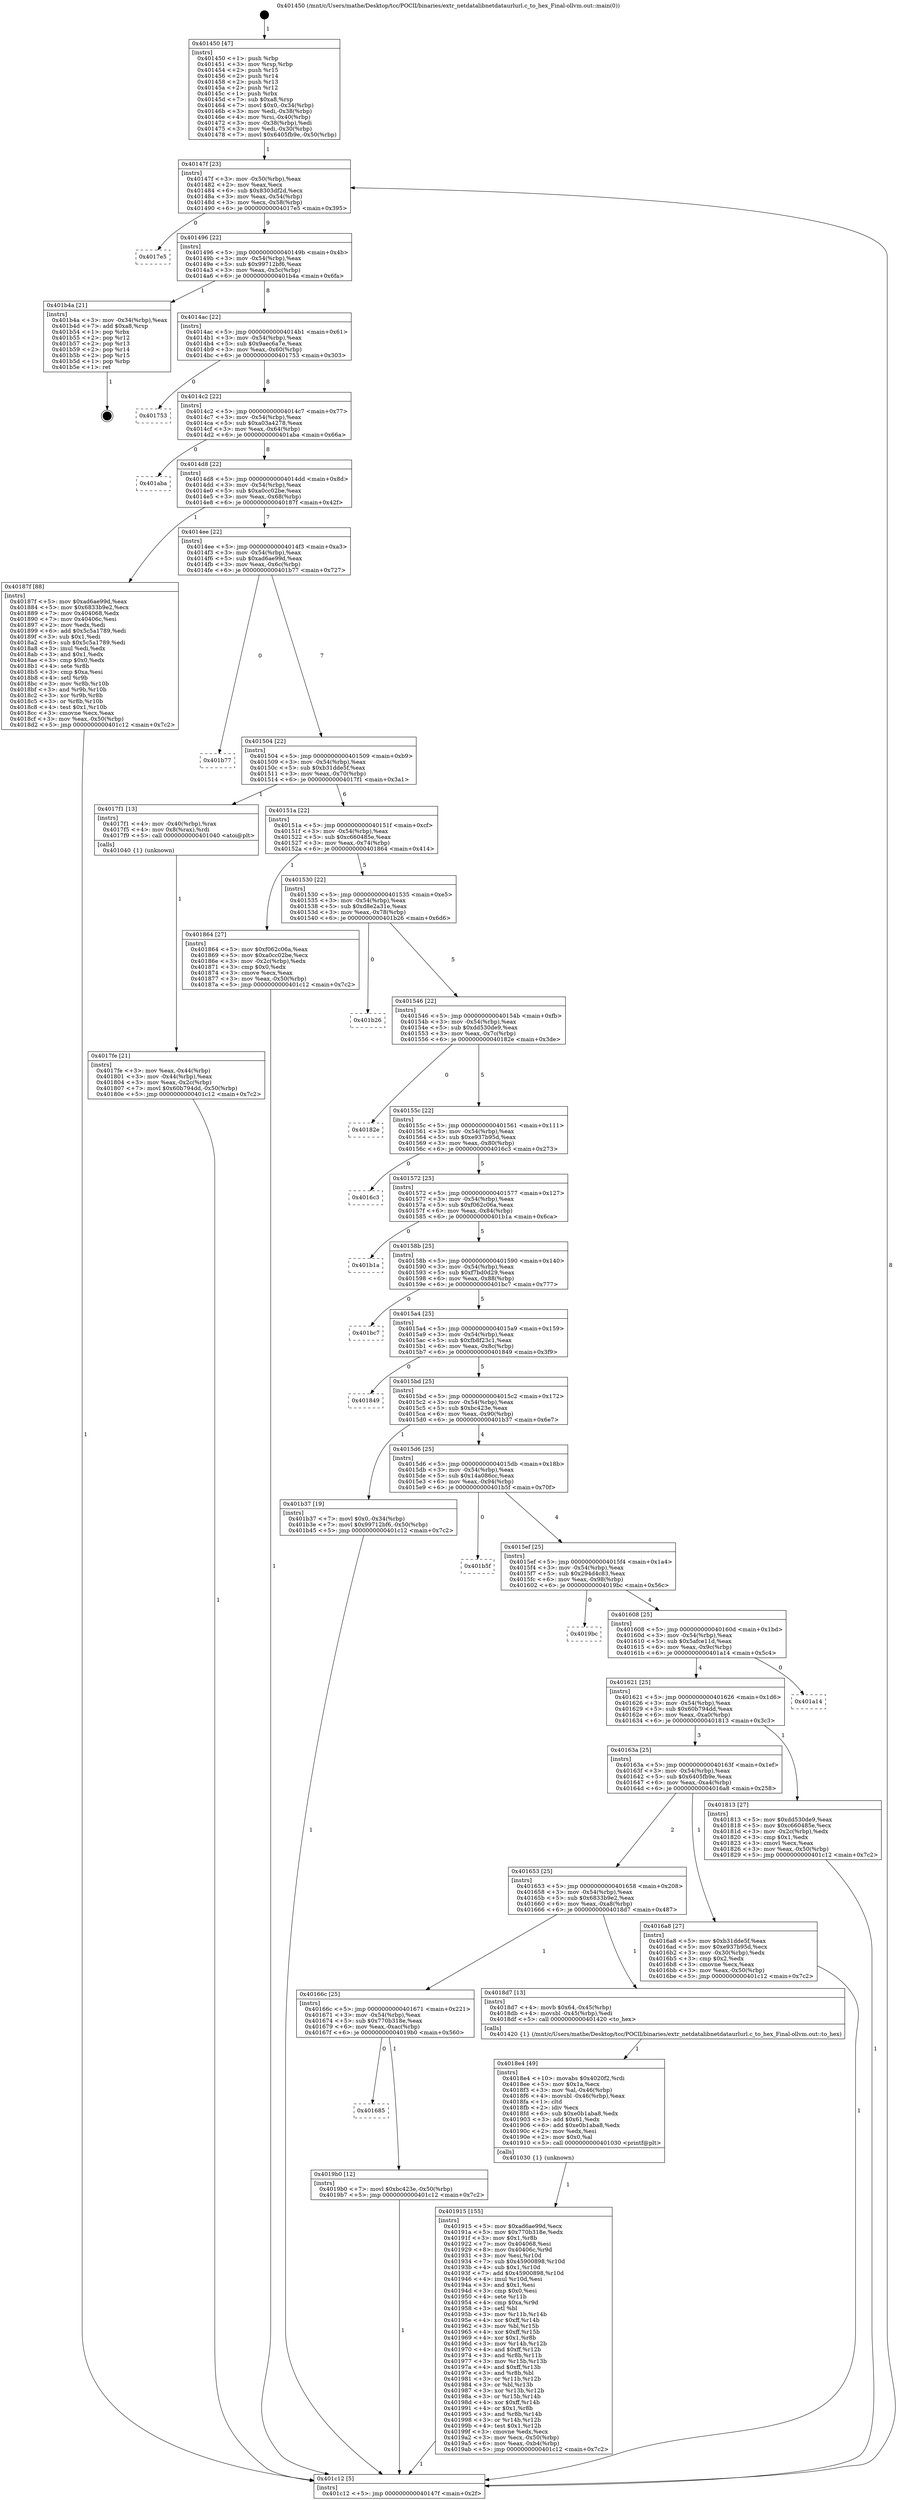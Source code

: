 digraph "0x401450" {
  label = "0x401450 (/mnt/c/Users/mathe/Desktop/tcc/POCII/binaries/extr_netdatalibnetdataurlurl.c_to_hex_Final-ollvm.out::main(0))"
  labelloc = "t"
  node[shape=record]

  Entry [label="",width=0.3,height=0.3,shape=circle,fillcolor=black,style=filled]
  "0x40147f" [label="{
     0x40147f [23]\l
     | [instrs]\l
     &nbsp;&nbsp;0x40147f \<+3\>: mov -0x50(%rbp),%eax\l
     &nbsp;&nbsp;0x401482 \<+2\>: mov %eax,%ecx\l
     &nbsp;&nbsp;0x401484 \<+6\>: sub $0x8303df2d,%ecx\l
     &nbsp;&nbsp;0x40148a \<+3\>: mov %eax,-0x54(%rbp)\l
     &nbsp;&nbsp;0x40148d \<+3\>: mov %ecx,-0x58(%rbp)\l
     &nbsp;&nbsp;0x401490 \<+6\>: je 00000000004017e5 \<main+0x395\>\l
  }"]
  "0x4017e5" [label="{
     0x4017e5\l
  }", style=dashed]
  "0x401496" [label="{
     0x401496 [22]\l
     | [instrs]\l
     &nbsp;&nbsp;0x401496 \<+5\>: jmp 000000000040149b \<main+0x4b\>\l
     &nbsp;&nbsp;0x40149b \<+3\>: mov -0x54(%rbp),%eax\l
     &nbsp;&nbsp;0x40149e \<+5\>: sub $0x99712bf6,%eax\l
     &nbsp;&nbsp;0x4014a3 \<+3\>: mov %eax,-0x5c(%rbp)\l
     &nbsp;&nbsp;0x4014a6 \<+6\>: je 0000000000401b4a \<main+0x6fa\>\l
  }"]
  Exit [label="",width=0.3,height=0.3,shape=circle,fillcolor=black,style=filled,peripheries=2]
  "0x401b4a" [label="{
     0x401b4a [21]\l
     | [instrs]\l
     &nbsp;&nbsp;0x401b4a \<+3\>: mov -0x34(%rbp),%eax\l
     &nbsp;&nbsp;0x401b4d \<+7\>: add $0xa8,%rsp\l
     &nbsp;&nbsp;0x401b54 \<+1\>: pop %rbx\l
     &nbsp;&nbsp;0x401b55 \<+2\>: pop %r12\l
     &nbsp;&nbsp;0x401b57 \<+2\>: pop %r13\l
     &nbsp;&nbsp;0x401b59 \<+2\>: pop %r14\l
     &nbsp;&nbsp;0x401b5b \<+2\>: pop %r15\l
     &nbsp;&nbsp;0x401b5d \<+1\>: pop %rbp\l
     &nbsp;&nbsp;0x401b5e \<+1\>: ret\l
  }"]
  "0x4014ac" [label="{
     0x4014ac [22]\l
     | [instrs]\l
     &nbsp;&nbsp;0x4014ac \<+5\>: jmp 00000000004014b1 \<main+0x61\>\l
     &nbsp;&nbsp;0x4014b1 \<+3\>: mov -0x54(%rbp),%eax\l
     &nbsp;&nbsp;0x4014b4 \<+5\>: sub $0x9aec6a7e,%eax\l
     &nbsp;&nbsp;0x4014b9 \<+3\>: mov %eax,-0x60(%rbp)\l
     &nbsp;&nbsp;0x4014bc \<+6\>: je 0000000000401753 \<main+0x303\>\l
  }"]
  "0x401685" [label="{
     0x401685\l
  }", style=dashed]
  "0x401753" [label="{
     0x401753\l
  }", style=dashed]
  "0x4014c2" [label="{
     0x4014c2 [22]\l
     | [instrs]\l
     &nbsp;&nbsp;0x4014c2 \<+5\>: jmp 00000000004014c7 \<main+0x77\>\l
     &nbsp;&nbsp;0x4014c7 \<+3\>: mov -0x54(%rbp),%eax\l
     &nbsp;&nbsp;0x4014ca \<+5\>: sub $0xa03a4278,%eax\l
     &nbsp;&nbsp;0x4014cf \<+3\>: mov %eax,-0x64(%rbp)\l
     &nbsp;&nbsp;0x4014d2 \<+6\>: je 0000000000401aba \<main+0x66a\>\l
  }"]
  "0x4019b0" [label="{
     0x4019b0 [12]\l
     | [instrs]\l
     &nbsp;&nbsp;0x4019b0 \<+7\>: movl $0xbc423e,-0x50(%rbp)\l
     &nbsp;&nbsp;0x4019b7 \<+5\>: jmp 0000000000401c12 \<main+0x7c2\>\l
  }"]
  "0x401aba" [label="{
     0x401aba\l
  }", style=dashed]
  "0x4014d8" [label="{
     0x4014d8 [22]\l
     | [instrs]\l
     &nbsp;&nbsp;0x4014d8 \<+5\>: jmp 00000000004014dd \<main+0x8d\>\l
     &nbsp;&nbsp;0x4014dd \<+3\>: mov -0x54(%rbp),%eax\l
     &nbsp;&nbsp;0x4014e0 \<+5\>: sub $0xa0cc02be,%eax\l
     &nbsp;&nbsp;0x4014e5 \<+3\>: mov %eax,-0x68(%rbp)\l
     &nbsp;&nbsp;0x4014e8 \<+6\>: je 000000000040187f \<main+0x42f\>\l
  }"]
  "0x401915" [label="{
     0x401915 [155]\l
     | [instrs]\l
     &nbsp;&nbsp;0x401915 \<+5\>: mov $0xad6ae99d,%ecx\l
     &nbsp;&nbsp;0x40191a \<+5\>: mov $0x770b318e,%edx\l
     &nbsp;&nbsp;0x40191f \<+3\>: mov $0x1,%r8b\l
     &nbsp;&nbsp;0x401922 \<+7\>: mov 0x404068,%esi\l
     &nbsp;&nbsp;0x401929 \<+8\>: mov 0x40406c,%r9d\l
     &nbsp;&nbsp;0x401931 \<+3\>: mov %esi,%r10d\l
     &nbsp;&nbsp;0x401934 \<+7\>: sub $0x45900898,%r10d\l
     &nbsp;&nbsp;0x40193b \<+4\>: sub $0x1,%r10d\l
     &nbsp;&nbsp;0x40193f \<+7\>: add $0x45900898,%r10d\l
     &nbsp;&nbsp;0x401946 \<+4\>: imul %r10d,%esi\l
     &nbsp;&nbsp;0x40194a \<+3\>: and $0x1,%esi\l
     &nbsp;&nbsp;0x40194d \<+3\>: cmp $0x0,%esi\l
     &nbsp;&nbsp;0x401950 \<+4\>: sete %r11b\l
     &nbsp;&nbsp;0x401954 \<+4\>: cmp $0xa,%r9d\l
     &nbsp;&nbsp;0x401958 \<+3\>: setl %bl\l
     &nbsp;&nbsp;0x40195b \<+3\>: mov %r11b,%r14b\l
     &nbsp;&nbsp;0x40195e \<+4\>: xor $0xff,%r14b\l
     &nbsp;&nbsp;0x401962 \<+3\>: mov %bl,%r15b\l
     &nbsp;&nbsp;0x401965 \<+4\>: xor $0xff,%r15b\l
     &nbsp;&nbsp;0x401969 \<+4\>: xor $0x1,%r8b\l
     &nbsp;&nbsp;0x40196d \<+3\>: mov %r14b,%r12b\l
     &nbsp;&nbsp;0x401970 \<+4\>: and $0xff,%r12b\l
     &nbsp;&nbsp;0x401974 \<+3\>: and %r8b,%r11b\l
     &nbsp;&nbsp;0x401977 \<+3\>: mov %r15b,%r13b\l
     &nbsp;&nbsp;0x40197a \<+4\>: and $0xff,%r13b\l
     &nbsp;&nbsp;0x40197e \<+3\>: and %r8b,%bl\l
     &nbsp;&nbsp;0x401981 \<+3\>: or %r11b,%r12b\l
     &nbsp;&nbsp;0x401984 \<+3\>: or %bl,%r13b\l
     &nbsp;&nbsp;0x401987 \<+3\>: xor %r13b,%r12b\l
     &nbsp;&nbsp;0x40198a \<+3\>: or %r15b,%r14b\l
     &nbsp;&nbsp;0x40198d \<+4\>: xor $0xff,%r14b\l
     &nbsp;&nbsp;0x401991 \<+4\>: or $0x1,%r8b\l
     &nbsp;&nbsp;0x401995 \<+3\>: and %r8b,%r14b\l
     &nbsp;&nbsp;0x401998 \<+3\>: or %r14b,%r12b\l
     &nbsp;&nbsp;0x40199b \<+4\>: test $0x1,%r12b\l
     &nbsp;&nbsp;0x40199f \<+3\>: cmovne %edx,%ecx\l
     &nbsp;&nbsp;0x4019a2 \<+3\>: mov %ecx,-0x50(%rbp)\l
     &nbsp;&nbsp;0x4019a5 \<+6\>: mov %eax,-0xb4(%rbp)\l
     &nbsp;&nbsp;0x4019ab \<+5\>: jmp 0000000000401c12 \<main+0x7c2\>\l
  }"]
  "0x40187f" [label="{
     0x40187f [88]\l
     | [instrs]\l
     &nbsp;&nbsp;0x40187f \<+5\>: mov $0xad6ae99d,%eax\l
     &nbsp;&nbsp;0x401884 \<+5\>: mov $0x6833b9e2,%ecx\l
     &nbsp;&nbsp;0x401889 \<+7\>: mov 0x404068,%edx\l
     &nbsp;&nbsp;0x401890 \<+7\>: mov 0x40406c,%esi\l
     &nbsp;&nbsp;0x401897 \<+2\>: mov %edx,%edi\l
     &nbsp;&nbsp;0x401899 \<+6\>: add $0x5c5a1789,%edi\l
     &nbsp;&nbsp;0x40189f \<+3\>: sub $0x1,%edi\l
     &nbsp;&nbsp;0x4018a2 \<+6\>: sub $0x5c5a1789,%edi\l
     &nbsp;&nbsp;0x4018a8 \<+3\>: imul %edi,%edx\l
     &nbsp;&nbsp;0x4018ab \<+3\>: and $0x1,%edx\l
     &nbsp;&nbsp;0x4018ae \<+3\>: cmp $0x0,%edx\l
     &nbsp;&nbsp;0x4018b1 \<+4\>: sete %r8b\l
     &nbsp;&nbsp;0x4018b5 \<+3\>: cmp $0xa,%esi\l
     &nbsp;&nbsp;0x4018b8 \<+4\>: setl %r9b\l
     &nbsp;&nbsp;0x4018bc \<+3\>: mov %r8b,%r10b\l
     &nbsp;&nbsp;0x4018bf \<+3\>: and %r9b,%r10b\l
     &nbsp;&nbsp;0x4018c2 \<+3\>: xor %r9b,%r8b\l
     &nbsp;&nbsp;0x4018c5 \<+3\>: or %r8b,%r10b\l
     &nbsp;&nbsp;0x4018c8 \<+4\>: test $0x1,%r10b\l
     &nbsp;&nbsp;0x4018cc \<+3\>: cmovne %ecx,%eax\l
     &nbsp;&nbsp;0x4018cf \<+3\>: mov %eax,-0x50(%rbp)\l
     &nbsp;&nbsp;0x4018d2 \<+5\>: jmp 0000000000401c12 \<main+0x7c2\>\l
  }"]
  "0x4014ee" [label="{
     0x4014ee [22]\l
     | [instrs]\l
     &nbsp;&nbsp;0x4014ee \<+5\>: jmp 00000000004014f3 \<main+0xa3\>\l
     &nbsp;&nbsp;0x4014f3 \<+3\>: mov -0x54(%rbp),%eax\l
     &nbsp;&nbsp;0x4014f6 \<+5\>: sub $0xad6ae99d,%eax\l
     &nbsp;&nbsp;0x4014fb \<+3\>: mov %eax,-0x6c(%rbp)\l
     &nbsp;&nbsp;0x4014fe \<+6\>: je 0000000000401b77 \<main+0x727\>\l
  }"]
  "0x4018e4" [label="{
     0x4018e4 [49]\l
     | [instrs]\l
     &nbsp;&nbsp;0x4018e4 \<+10\>: movabs $0x4020f2,%rdi\l
     &nbsp;&nbsp;0x4018ee \<+5\>: mov $0x1a,%ecx\l
     &nbsp;&nbsp;0x4018f3 \<+3\>: mov %al,-0x46(%rbp)\l
     &nbsp;&nbsp;0x4018f6 \<+4\>: movsbl -0x46(%rbp),%eax\l
     &nbsp;&nbsp;0x4018fa \<+1\>: cltd\l
     &nbsp;&nbsp;0x4018fb \<+2\>: idiv %ecx\l
     &nbsp;&nbsp;0x4018fd \<+6\>: sub $0xe0b1aba8,%edx\l
     &nbsp;&nbsp;0x401903 \<+3\>: add $0x61,%edx\l
     &nbsp;&nbsp;0x401906 \<+6\>: add $0xe0b1aba8,%edx\l
     &nbsp;&nbsp;0x40190c \<+2\>: mov %edx,%esi\l
     &nbsp;&nbsp;0x40190e \<+2\>: mov $0x0,%al\l
     &nbsp;&nbsp;0x401910 \<+5\>: call 0000000000401030 \<printf@plt\>\l
     | [calls]\l
     &nbsp;&nbsp;0x401030 \{1\} (unknown)\l
  }"]
  "0x401b77" [label="{
     0x401b77\l
  }", style=dashed]
  "0x401504" [label="{
     0x401504 [22]\l
     | [instrs]\l
     &nbsp;&nbsp;0x401504 \<+5\>: jmp 0000000000401509 \<main+0xb9\>\l
     &nbsp;&nbsp;0x401509 \<+3\>: mov -0x54(%rbp),%eax\l
     &nbsp;&nbsp;0x40150c \<+5\>: sub $0xb31dde5f,%eax\l
     &nbsp;&nbsp;0x401511 \<+3\>: mov %eax,-0x70(%rbp)\l
     &nbsp;&nbsp;0x401514 \<+6\>: je 00000000004017f1 \<main+0x3a1\>\l
  }"]
  "0x40166c" [label="{
     0x40166c [25]\l
     | [instrs]\l
     &nbsp;&nbsp;0x40166c \<+5\>: jmp 0000000000401671 \<main+0x221\>\l
     &nbsp;&nbsp;0x401671 \<+3\>: mov -0x54(%rbp),%eax\l
     &nbsp;&nbsp;0x401674 \<+5\>: sub $0x770b318e,%eax\l
     &nbsp;&nbsp;0x401679 \<+6\>: mov %eax,-0xac(%rbp)\l
     &nbsp;&nbsp;0x40167f \<+6\>: je 00000000004019b0 \<main+0x560\>\l
  }"]
  "0x4017f1" [label="{
     0x4017f1 [13]\l
     | [instrs]\l
     &nbsp;&nbsp;0x4017f1 \<+4\>: mov -0x40(%rbp),%rax\l
     &nbsp;&nbsp;0x4017f5 \<+4\>: mov 0x8(%rax),%rdi\l
     &nbsp;&nbsp;0x4017f9 \<+5\>: call 0000000000401040 \<atoi@plt\>\l
     | [calls]\l
     &nbsp;&nbsp;0x401040 \{1\} (unknown)\l
  }"]
  "0x40151a" [label="{
     0x40151a [22]\l
     | [instrs]\l
     &nbsp;&nbsp;0x40151a \<+5\>: jmp 000000000040151f \<main+0xcf\>\l
     &nbsp;&nbsp;0x40151f \<+3\>: mov -0x54(%rbp),%eax\l
     &nbsp;&nbsp;0x401522 \<+5\>: sub $0xc660485e,%eax\l
     &nbsp;&nbsp;0x401527 \<+3\>: mov %eax,-0x74(%rbp)\l
     &nbsp;&nbsp;0x40152a \<+6\>: je 0000000000401864 \<main+0x414\>\l
  }"]
  "0x4018d7" [label="{
     0x4018d7 [13]\l
     | [instrs]\l
     &nbsp;&nbsp;0x4018d7 \<+4\>: movb $0x64,-0x45(%rbp)\l
     &nbsp;&nbsp;0x4018db \<+4\>: movsbl -0x45(%rbp),%edi\l
     &nbsp;&nbsp;0x4018df \<+5\>: call 0000000000401420 \<to_hex\>\l
     | [calls]\l
     &nbsp;&nbsp;0x401420 \{1\} (/mnt/c/Users/mathe/Desktop/tcc/POCII/binaries/extr_netdatalibnetdataurlurl.c_to_hex_Final-ollvm.out::to_hex)\l
  }"]
  "0x401864" [label="{
     0x401864 [27]\l
     | [instrs]\l
     &nbsp;&nbsp;0x401864 \<+5\>: mov $0xf062c06a,%eax\l
     &nbsp;&nbsp;0x401869 \<+5\>: mov $0xa0cc02be,%ecx\l
     &nbsp;&nbsp;0x40186e \<+3\>: mov -0x2c(%rbp),%edx\l
     &nbsp;&nbsp;0x401871 \<+3\>: cmp $0x0,%edx\l
     &nbsp;&nbsp;0x401874 \<+3\>: cmove %ecx,%eax\l
     &nbsp;&nbsp;0x401877 \<+3\>: mov %eax,-0x50(%rbp)\l
     &nbsp;&nbsp;0x40187a \<+5\>: jmp 0000000000401c12 \<main+0x7c2\>\l
  }"]
  "0x401530" [label="{
     0x401530 [22]\l
     | [instrs]\l
     &nbsp;&nbsp;0x401530 \<+5\>: jmp 0000000000401535 \<main+0xe5\>\l
     &nbsp;&nbsp;0x401535 \<+3\>: mov -0x54(%rbp),%eax\l
     &nbsp;&nbsp;0x401538 \<+5\>: sub $0xd8e2a31e,%eax\l
     &nbsp;&nbsp;0x40153d \<+3\>: mov %eax,-0x78(%rbp)\l
     &nbsp;&nbsp;0x401540 \<+6\>: je 0000000000401b26 \<main+0x6d6\>\l
  }"]
  "0x4017fe" [label="{
     0x4017fe [21]\l
     | [instrs]\l
     &nbsp;&nbsp;0x4017fe \<+3\>: mov %eax,-0x44(%rbp)\l
     &nbsp;&nbsp;0x401801 \<+3\>: mov -0x44(%rbp),%eax\l
     &nbsp;&nbsp;0x401804 \<+3\>: mov %eax,-0x2c(%rbp)\l
     &nbsp;&nbsp;0x401807 \<+7\>: movl $0x60b794dd,-0x50(%rbp)\l
     &nbsp;&nbsp;0x40180e \<+5\>: jmp 0000000000401c12 \<main+0x7c2\>\l
  }"]
  "0x401b26" [label="{
     0x401b26\l
  }", style=dashed]
  "0x401546" [label="{
     0x401546 [22]\l
     | [instrs]\l
     &nbsp;&nbsp;0x401546 \<+5\>: jmp 000000000040154b \<main+0xfb\>\l
     &nbsp;&nbsp;0x40154b \<+3\>: mov -0x54(%rbp),%eax\l
     &nbsp;&nbsp;0x40154e \<+5\>: sub $0xdd530de9,%eax\l
     &nbsp;&nbsp;0x401553 \<+3\>: mov %eax,-0x7c(%rbp)\l
     &nbsp;&nbsp;0x401556 \<+6\>: je 000000000040182e \<main+0x3de\>\l
  }"]
  "0x401450" [label="{
     0x401450 [47]\l
     | [instrs]\l
     &nbsp;&nbsp;0x401450 \<+1\>: push %rbp\l
     &nbsp;&nbsp;0x401451 \<+3\>: mov %rsp,%rbp\l
     &nbsp;&nbsp;0x401454 \<+2\>: push %r15\l
     &nbsp;&nbsp;0x401456 \<+2\>: push %r14\l
     &nbsp;&nbsp;0x401458 \<+2\>: push %r13\l
     &nbsp;&nbsp;0x40145a \<+2\>: push %r12\l
     &nbsp;&nbsp;0x40145c \<+1\>: push %rbx\l
     &nbsp;&nbsp;0x40145d \<+7\>: sub $0xa8,%rsp\l
     &nbsp;&nbsp;0x401464 \<+7\>: movl $0x0,-0x34(%rbp)\l
     &nbsp;&nbsp;0x40146b \<+3\>: mov %edi,-0x38(%rbp)\l
     &nbsp;&nbsp;0x40146e \<+4\>: mov %rsi,-0x40(%rbp)\l
     &nbsp;&nbsp;0x401472 \<+3\>: mov -0x38(%rbp),%edi\l
     &nbsp;&nbsp;0x401475 \<+3\>: mov %edi,-0x30(%rbp)\l
     &nbsp;&nbsp;0x401478 \<+7\>: movl $0x6405fb9e,-0x50(%rbp)\l
  }"]
  "0x40182e" [label="{
     0x40182e\l
  }", style=dashed]
  "0x40155c" [label="{
     0x40155c [22]\l
     | [instrs]\l
     &nbsp;&nbsp;0x40155c \<+5\>: jmp 0000000000401561 \<main+0x111\>\l
     &nbsp;&nbsp;0x401561 \<+3\>: mov -0x54(%rbp),%eax\l
     &nbsp;&nbsp;0x401564 \<+5\>: sub $0xe937b95d,%eax\l
     &nbsp;&nbsp;0x401569 \<+3\>: mov %eax,-0x80(%rbp)\l
     &nbsp;&nbsp;0x40156c \<+6\>: je 00000000004016c3 \<main+0x273\>\l
  }"]
  "0x401c12" [label="{
     0x401c12 [5]\l
     | [instrs]\l
     &nbsp;&nbsp;0x401c12 \<+5\>: jmp 000000000040147f \<main+0x2f\>\l
  }"]
  "0x4016c3" [label="{
     0x4016c3\l
  }", style=dashed]
  "0x401572" [label="{
     0x401572 [25]\l
     | [instrs]\l
     &nbsp;&nbsp;0x401572 \<+5\>: jmp 0000000000401577 \<main+0x127\>\l
     &nbsp;&nbsp;0x401577 \<+3\>: mov -0x54(%rbp),%eax\l
     &nbsp;&nbsp;0x40157a \<+5\>: sub $0xf062c06a,%eax\l
     &nbsp;&nbsp;0x40157f \<+6\>: mov %eax,-0x84(%rbp)\l
     &nbsp;&nbsp;0x401585 \<+6\>: je 0000000000401b1a \<main+0x6ca\>\l
  }"]
  "0x401653" [label="{
     0x401653 [25]\l
     | [instrs]\l
     &nbsp;&nbsp;0x401653 \<+5\>: jmp 0000000000401658 \<main+0x208\>\l
     &nbsp;&nbsp;0x401658 \<+3\>: mov -0x54(%rbp),%eax\l
     &nbsp;&nbsp;0x40165b \<+5\>: sub $0x6833b9e2,%eax\l
     &nbsp;&nbsp;0x401660 \<+6\>: mov %eax,-0xa8(%rbp)\l
     &nbsp;&nbsp;0x401666 \<+6\>: je 00000000004018d7 \<main+0x487\>\l
  }"]
  "0x401b1a" [label="{
     0x401b1a\l
  }", style=dashed]
  "0x40158b" [label="{
     0x40158b [25]\l
     | [instrs]\l
     &nbsp;&nbsp;0x40158b \<+5\>: jmp 0000000000401590 \<main+0x140\>\l
     &nbsp;&nbsp;0x401590 \<+3\>: mov -0x54(%rbp),%eax\l
     &nbsp;&nbsp;0x401593 \<+5\>: sub $0xf7bd0d29,%eax\l
     &nbsp;&nbsp;0x401598 \<+6\>: mov %eax,-0x88(%rbp)\l
     &nbsp;&nbsp;0x40159e \<+6\>: je 0000000000401bc7 \<main+0x777\>\l
  }"]
  "0x4016a8" [label="{
     0x4016a8 [27]\l
     | [instrs]\l
     &nbsp;&nbsp;0x4016a8 \<+5\>: mov $0xb31dde5f,%eax\l
     &nbsp;&nbsp;0x4016ad \<+5\>: mov $0xe937b95d,%ecx\l
     &nbsp;&nbsp;0x4016b2 \<+3\>: mov -0x30(%rbp),%edx\l
     &nbsp;&nbsp;0x4016b5 \<+3\>: cmp $0x2,%edx\l
     &nbsp;&nbsp;0x4016b8 \<+3\>: cmovne %ecx,%eax\l
     &nbsp;&nbsp;0x4016bb \<+3\>: mov %eax,-0x50(%rbp)\l
     &nbsp;&nbsp;0x4016be \<+5\>: jmp 0000000000401c12 \<main+0x7c2\>\l
  }"]
  "0x401bc7" [label="{
     0x401bc7\l
  }", style=dashed]
  "0x4015a4" [label="{
     0x4015a4 [25]\l
     | [instrs]\l
     &nbsp;&nbsp;0x4015a4 \<+5\>: jmp 00000000004015a9 \<main+0x159\>\l
     &nbsp;&nbsp;0x4015a9 \<+3\>: mov -0x54(%rbp),%eax\l
     &nbsp;&nbsp;0x4015ac \<+5\>: sub $0xfb8f23c1,%eax\l
     &nbsp;&nbsp;0x4015b1 \<+6\>: mov %eax,-0x8c(%rbp)\l
     &nbsp;&nbsp;0x4015b7 \<+6\>: je 0000000000401849 \<main+0x3f9\>\l
  }"]
  "0x40163a" [label="{
     0x40163a [25]\l
     | [instrs]\l
     &nbsp;&nbsp;0x40163a \<+5\>: jmp 000000000040163f \<main+0x1ef\>\l
     &nbsp;&nbsp;0x40163f \<+3\>: mov -0x54(%rbp),%eax\l
     &nbsp;&nbsp;0x401642 \<+5\>: sub $0x6405fb9e,%eax\l
     &nbsp;&nbsp;0x401647 \<+6\>: mov %eax,-0xa4(%rbp)\l
     &nbsp;&nbsp;0x40164d \<+6\>: je 00000000004016a8 \<main+0x258\>\l
  }"]
  "0x401849" [label="{
     0x401849\l
  }", style=dashed]
  "0x4015bd" [label="{
     0x4015bd [25]\l
     | [instrs]\l
     &nbsp;&nbsp;0x4015bd \<+5\>: jmp 00000000004015c2 \<main+0x172\>\l
     &nbsp;&nbsp;0x4015c2 \<+3\>: mov -0x54(%rbp),%eax\l
     &nbsp;&nbsp;0x4015c5 \<+5\>: sub $0xbc423e,%eax\l
     &nbsp;&nbsp;0x4015ca \<+6\>: mov %eax,-0x90(%rbp)\l
     &nbsp;&nbsp;0x4015d0 \<+6\>: je 0000000000401b37 \<main+0x6e7\>\l
  }"]
  "0x401813" [label="{
     0x401813 [27]\l
     | [instrs]\l
     &nbsp;&nbsp;0x401813 \<+5\>: mov $0xdd530de9,%eax\l
     &nbsp;&nbsp;0x401818 \<+5\>: mov $0xc660485e,%ecx\l
     &nbsp;&nbsp;0x40181d \<+3\>: mov -0x2c(%rbp),%edx\l
     &nbsp;&nbsp;0x401820 \<+3\>: cmp $0x1,%edx\l
     &nbsp;&nbsp;0x401823 \<+3\>: cmovl %ecx,%eax\l
     &nbsp;&nbsp;0x401826 \<+3\>: mov %eax,-0x50(%rbp)\l
     &nbsp;&nbsp;0x401829 \<+5\>: jmp 0000000000401c12 \<main+0x7c2\>\l
  }"]
  "0x401b37" [label="{
     0x401b37 [19]\l
     | [instrs]\l
     &nbsp;&nbsp;0x401b37 \<+7\>: movl $0x0,-0x34(%rbp)\l
     &nbsp;&nbsp;0x401b3e \<+7\>: movl $0x99712bf6,-0x50(%rbp)\l
     &nbsp;&nbsp;0x401b45 \<+5\>: jmp 0000000000401c12 \<main+0x7c2\>\l
  }"]
  "0x4015d6" [label="{
     0x4015d6 [25]\l
     | [instrs]\l
     &nbsp;&nbsp;0x4015d6 \<+5\>: jmp 00000000004015db \<main+0x18b\>\l
     &nbsp;&nbsp;0x4015db \<+3\>: mov -0x54(%rbp),%eax\l
     &nbsp;&nbsp;0x4015de \<+5\>: sub $0x14a086cc,%eax\l
     &nbsp;&nbsp;0x4015e3 \<+6\>: mov %eax,-0x94(%rbp)\l
     &nbsp;&nbsp;0x4015e9 \<+6\>: je 0000000000401b5f \<main+0x70f\>\l
  }"]
  "0x401621" [label="{
     0x401621 [25]\l
     | [instrs]\l
     &nbsp;&nbsp;0x401621 \<+5\>: jmp 0000000000401626 \<main+0x1d6\>\l
     &nbsp;&nbsp;0x401626 \<+3\>: mov -0x54(%rbp),%eax\l
     &nbsp;&nbsp;0x401629 \<+5\>: sub $0x60b794dd,%eax\l
     &nbsp;&nbsp;0x40162e \<+6\>: mov %eax,-0xa0(%rbp)\l
     &nbsp;&nbsp;0x401634 \<+6\>: je 0000000000401813 \<main+0x3c3\>\l
  }"]
  "0x401b5f" [label="{
     0x401b5f\l
  }", style=dashed]
  "0x4015ef" [label="{
     0x4015ef [25]\l
     | [instrs]\l
     &nbsp;&nbsp;0x4015ef \<+5\>: jmp 00000000004015f4 \<main+0x1a4\>\l
     &nbsp;&nbsp;0x4015f4 \<+3\>: mov -0x54(%rbp),%eax\l
     &nbsp;&nbsp;0x4015f7 \<+5\>: sub $0x294d4c83,%eax\l
     &nbsp;&nbsp;0x4015fc \<+6\>: mov %eax,-0x98(%rbp)\l
     &nbsp;&nbsp;0x401602 \<+6\>: je 00000000004019bc \<main+0x56c\>\l
  }"]
  "0x401a14" [label="{
     0x401a14\l
  }", style=dashed]
  "0x4019bc" [label="{
     0x4019bc\l
  }", style=dashed]
  "0x401608" [label="{
     0x401608 [25]\l
     | [instrs]\l
     &nbsp;&nbsp;0x401608 \<+5\>: jmp 000000000040160d \<main+0x1bd\>\l
     &nbsp;&nbsp;0x40160d \<+3\>: mov -0x54(%rbp),%eax\l
     &nbsp;&nbsp;0x401610 \<+5\>: sub $0x5afce11d,%eax\l
     &nbsp;&nbsp;0x401615 \<+6\>: mov %eax,-0x9c(%rbp)\l
     &nbsp;&nbsp;0x40161b \<+6\>: je 0000000000401a14 \<main+0x5c4\>\l
  }"]
  Entry -> "0x401450" [label=" 1"]
  "0x40147f" -> "0x4017e5" [label=" 0"]
  "0x40147f" -> "0x401496" [label=" 9"]
  "0x401b4a" -> Exit [label=" 1"]
  "0x401496" -> "0x401b4a" [label=" 1"]
  "0x401496" -> "0x4014ac" [label=" 8"]
  "0x401b37" -> "0x401c12" [label=" 1"]
  "0x4014ac" -> "0x401753" [label=" 0"]
  "0x4014ac" -> "0x4014c2" [label=" 8"]
  "0x4019b0" -> "0x401c12" [label=" 1"]
  "0x4014c2" -> "0x401aba" [label=" 0"]
  "0x4014c2" -> "0x4014d8" [label=" 8"]
  "0x40166c" -> "0x401685" [label=" 0"]
  "0x4014d8" -> "0x40187f" [label=" 1"]
  "0x4014d8" -> "0x4014ee" [label=" 7"]
  "0x40166c" -> "0x4019b0" [label=" 1"]
  "0x4014ee" -> "0x401b77" [label=" 0"]
  "0x4014ee" -> "0x401504" [label=" 7"]
  "0x401915" -> "0x401c12" [label=" 1"]
  "0x401504" -> "0x4017f1" [label=" 1"]
  "0x401504" -> "0x40151a" [label=" 6"]
  "0x4018e4" -> "0x401915" [label=" 1"]
  "0x40151a" -> "0x401864" [label=" 1"]
  "0x40151a" -> "0x401530" [label=" 5"]
  "0x4018d7" -> "0x4018e4" [label=" 1"]
  "0x401530" -> "0x401b26" [label=" 0"]
  "0x401530" -> "0x401546" [label=" 5"]
  "0x401653" -> "0x4018d7" [label=" 1"]
  "0x401546" -> "0x40182e" [label=" 0"]
  "0x401546" -> "0x40155c" [label=" 5"]
  "0x401653" -> "0x40166c" [label=" 1"]
  "0x40155c" -> "0x4016c3" [label=" 0"]
  "0x40155c" -> "0x401572" [label=" 5"]
  "0x40187f" -> "0x401c12" [label=" 1"]
  "0x401572" -> "0x401b1a" [label=" 0"]
  "0x401572" -> "0x40158b" [label=" 5"]
  "0x401864" -> "0x401c12" [label=" 1"]
  "0x40158b" -> "0x401bc7" [label=" 0"]
  "0x40158b" -> "0x4015a4" [label=" 5"]
  "0x401813" -> "0x401c12" [label=" 1"]
  "0x4015a4" -> "0x401849" [label=" 0"]
  "0x4015a4" -> "0x4015bd" [label=" 5"]
  "0x4017f1" -> "0x4017fe" [label=" 1"]
  "0x4015bd" -> "0x401b37" [label=" 1"]
  "0x4015bd" -> "0x4015d6" [label=" 4"]
  "0x401c12" -> "0x40147f" [label=" 8"]
  "0x4015d6" -> "0x401b5f" [label=" 0"]
  "0x4015d6" -> "0x4015ef" [label=" 4"]
  "0x4016a8" -> "0x401c12" [label=" 1"]
  "0x4015ef" -> "0x4019bc" [label=" 0"]
  "0x4015ef" -> "0x401608" [label=" 4"]
  "0x40163a" -> "0x401653" [label=" 2"]
  "0x401608" -> "0x401a14" [label=" 0"]
  "0x401608" -> "0x401621" [label=" 4"]
  "0x401450" -> "0x40147f" [label=" 1"]
  "0x401621" -> "0x401813" [label=" 1"]
  "0x401621" -> "0x40163a" [label=" 3"]
  "0x4017fe" -> "0x401c12" [label=" 1"]
  "0x40163a" -> "0x4016a8" [label=" 1"]
}
